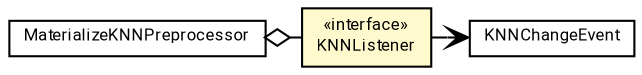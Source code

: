 #!/usr/local/bin/dot
#
# Class diagram 
# Generated by UMLGraph version R5_7_2-60-g0e99a6 (http://www.spinellis.gr/umlgraph/)
#

digraph G {
	graph [fontnames="svg"]
	edge [fontname="Roboto",fontsize=7,labelfontname="Roboto",labelfontsize=7,color="black"];
	node [fontname="Roboto",fontcolor="black",fontsize=8,shape=plaintext,margin=0,width=0,height=0];
	nodesep=0.15;
	ranksep=0.25;
	rankdir=LR;
	// de.lmu.ifi.dbs.elki.index.preprocessed.knn.KNNListener
	c5894381 [label=<<table title="de.lmu.ifi.dbs.elki.index.preprocessed.knn.KNNListener" border="0" cellborder="1" cellspacing="0" cellpadding="2" bgcolor="lemonChiffon" href="KNNListener.html" target="_parent">
		<tr><td><table border="0" cellspacing="0" cellpadding="1">
		<tr><td align="center" balign="center"> &#171;interface&#187; </td></tr>
		<tr><td align="center" balign="center"> <font face="Roboto">KNNListener</font> </td></tr>
		</table></td></tr>
		</table>>, URL="KNNListener.html"];
	// de.lmu.ifi.dbs.elki.index.preprocessed.knn.MaterializeKNNPreprocessor<O>
	c5894389 [label=<<table title="de.lmu.ifi.dbs.elki.index.preprocessed.knn.MaterializeKNNPreprocessor" border="0" cellborder="1" cellspacing="0" cellpadding="2" href="MaterializeKNNPreprocessor.html" target="_parent">
		<tr><td><table border="0" cellspacing="0" cellpadding="1">
		<tr><td align="center" balign="center"> <font face="Roboto">MaterializeKNNPreprocessor</font> </td></tr>
		</table></td></tr>
		</table>>, URL="MaterializeKNNPreprocessor.html"];
	// de.lmu.ifi.dbs.elki.index.preprocessed.knn.KNNChangeEvent
	c5894405 [label=<<table title="de.lmu.ifi.dbs.elki.index.preprocessed.knn.KNNChangeEvent" border="0" cellborder="1" cellspacing="0" cellpadding="2" href="KNNChangeEvent.html" target="_parent">
		<tr><td><table border="0" cellspacing="0" cellpadding="1">
		<tr><td align="center" balign="center"> <font face="Roboto">KNNChangeEvent</font> </td></tr>
		</table></td></tr>
		</table>>, URL="KNNChangeEvent.html"];
	// de.lmu.ifi.dbs.elki.index.preprocessed.knn.KNNListener navassoc de.lmu.ifi.dbs.elki.index.preprocessed.knn.KNNChangeEvent
	c5894381 -> c5894405 [arrowhead=open,weight=1];
	// de.lmu.ifi.dbs.elki.index.preprocessed.knn.MaterializeKNNPreprocessor<O> has de.lmu.ifi.dbs.elki.index.preprocessed.knn.KNNListener
	c5894389 -> c5894381 [arrowhead=none,arrowtail=ediamond,dir=back,weight=4];
}

